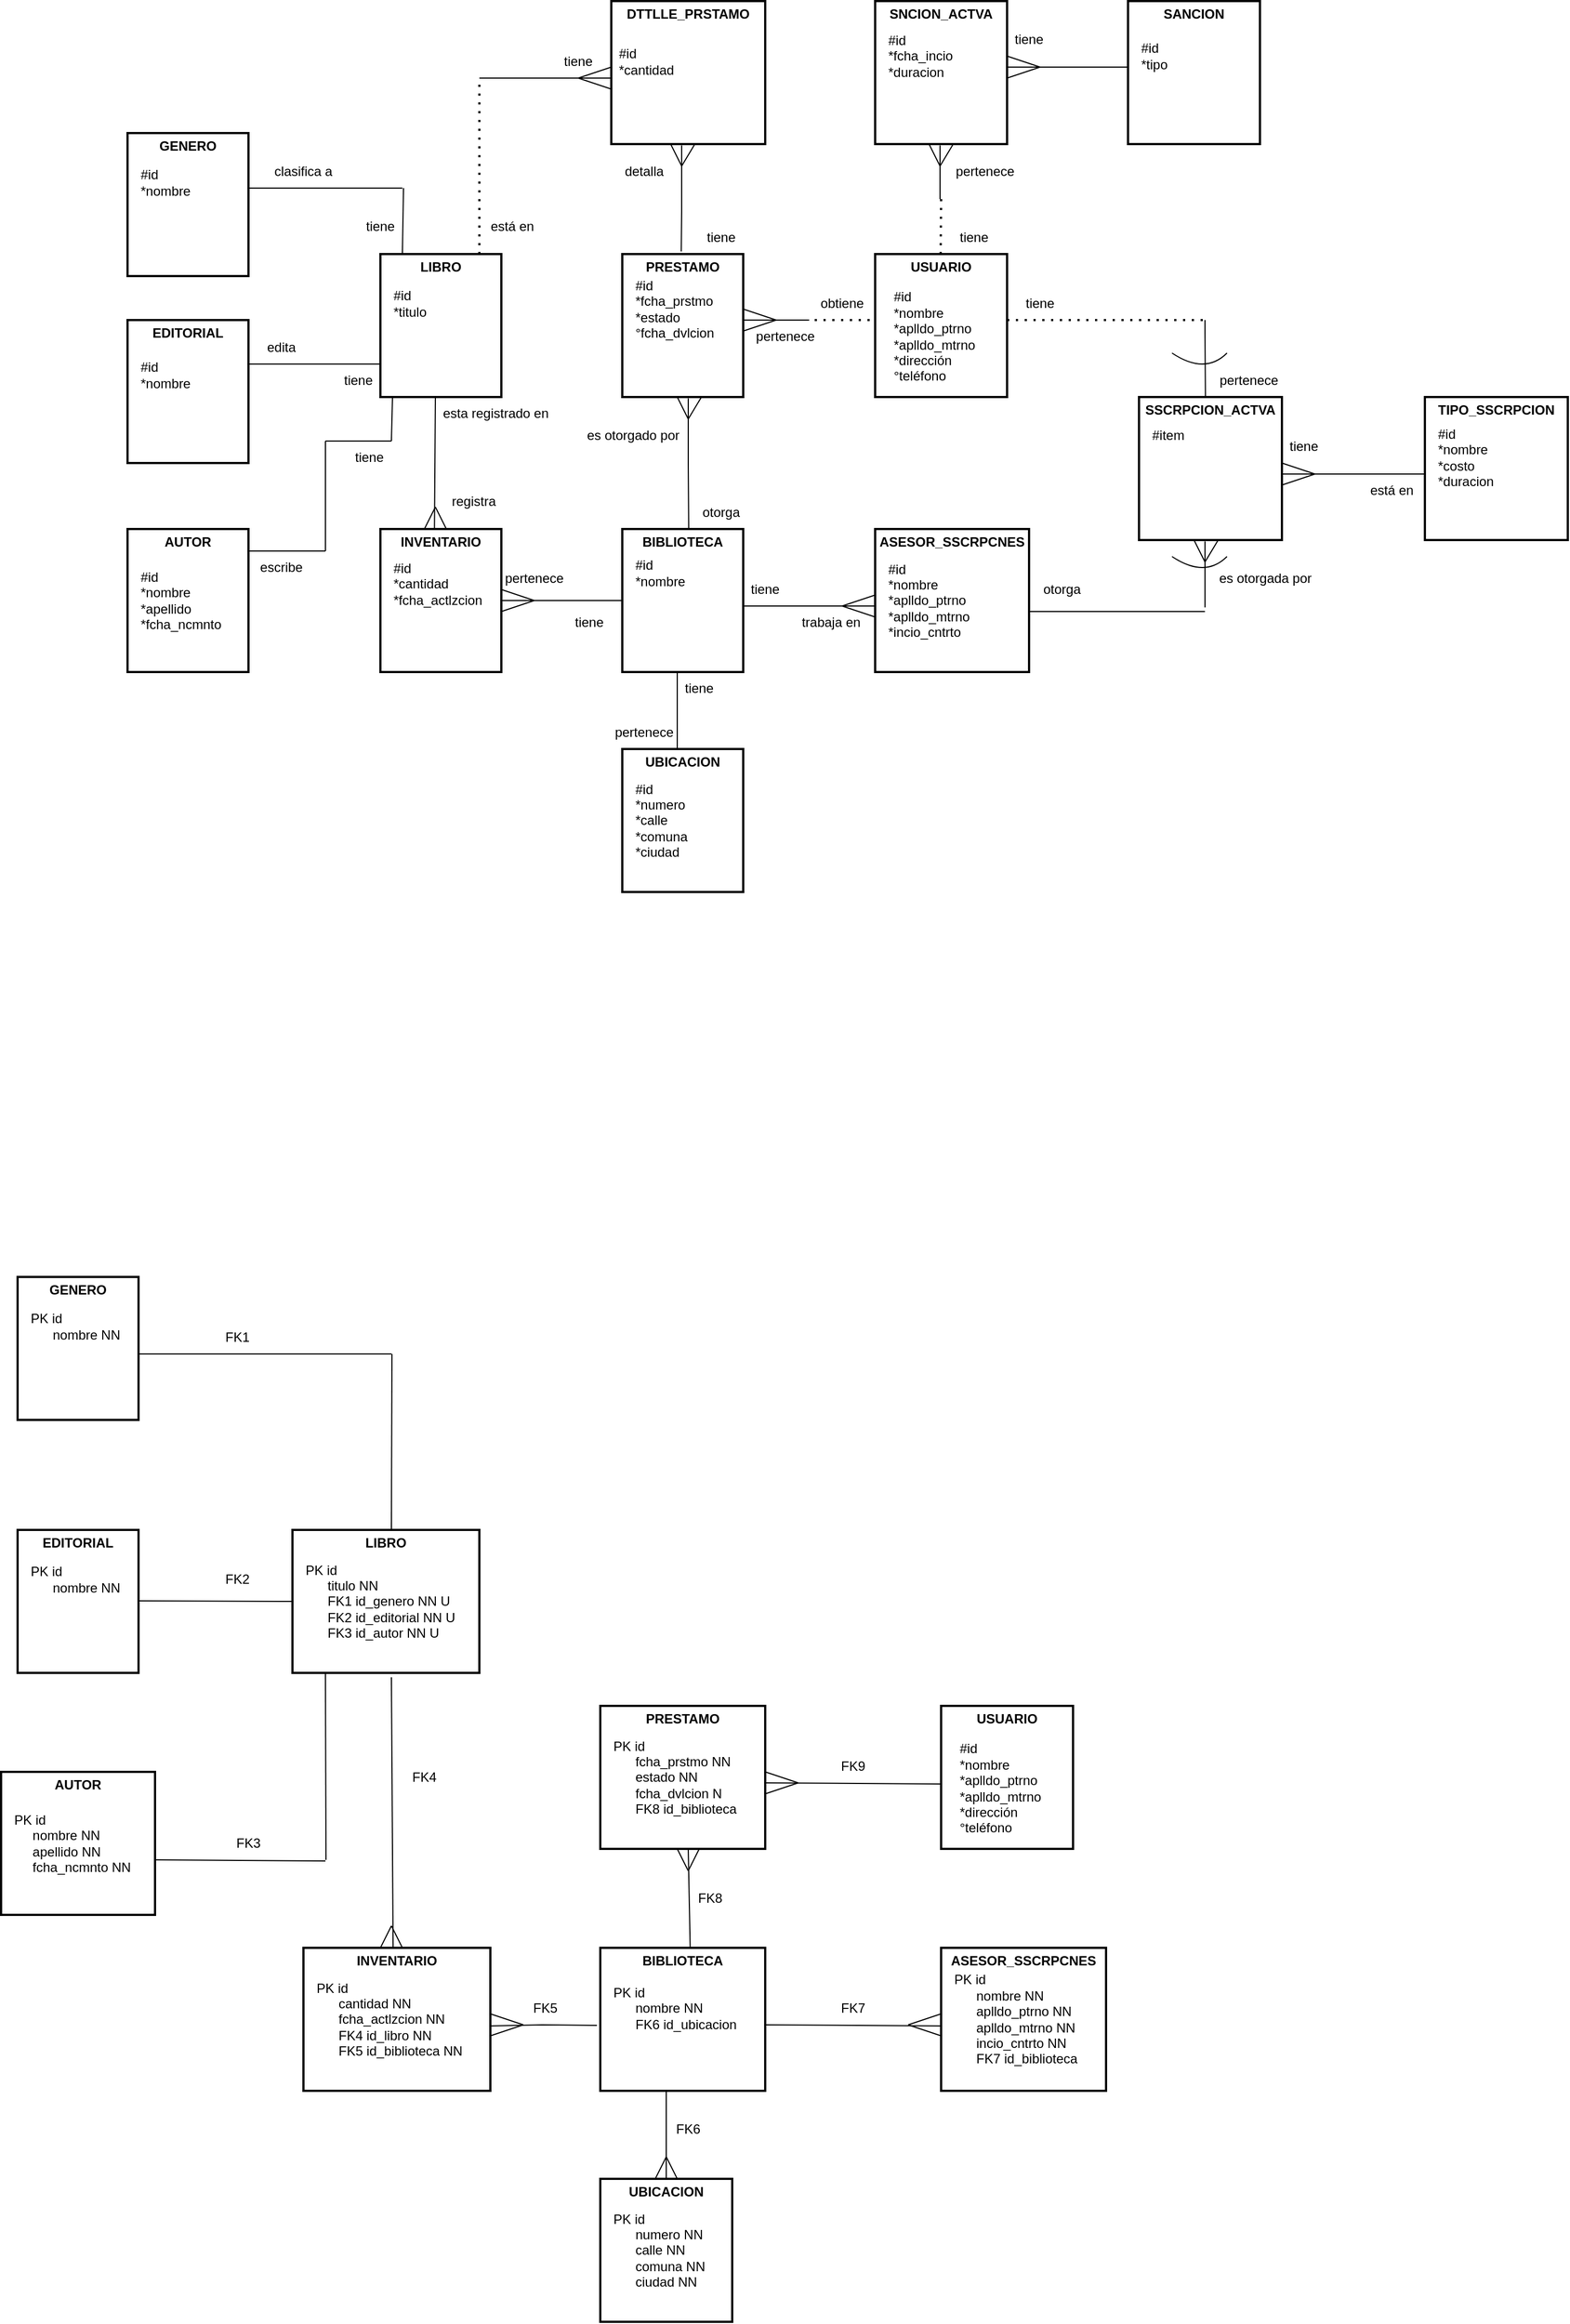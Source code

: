 <mxfile version="22.0.4" type="github" pages="4">
  <diagram id="R2lEEEUBdFMjLlhIrx00" name="Page-1">
    <mxGraphModel dx="2280" dy="1645" grid="1" gridSize="10" guides="1" tooltips="1" connect="1" arrows="1" fold="1" page="1" pageScale="1" pageWidth="850" pageHeight="1100" math="0" shadow="0" extFonts="Permanent Marker^https://fonts.googleapis.com/css?family=Permanent+Marker">
      <root>
        <mxCell id="0" />
        <mxCell id="1" parent="0" />
        <mxCell id="H4giXLRnW2gy8_b_BsiK-1" value="LIBRO" style="swimlane;whiteSpace=wrap;html=1;perimeterSpacing=7;strokeWidth=2;swimlaneLine=0;glass=0;fillColor=none;strokeColor=#000000;" parent="1" vertex="1">
          <mxGeometry x="-250" y="-260" width="110" height="130" as="geometry" />
        </mxCell>
        <mxCell id="H4giXLRnW2gy8_b_BsiK-2" value="#id&lt;br&gt;*titulo" style="text;html=1;align=left;verticalAlign=middle;resizable=0;points=[];autosize=1;strokeColor=none;fillColor=none;" parent="H4giXLRnW2gy8_b_BsiK-1" vertex="1">
          <mxGeometry x="10" y="25" width="50" height="40" as="geometry" />
        </mxCell>
        <mxCell id="H4giXLRnW2gy8_b_BsiK-4" value="AUTOR" style="swimlane;whiteSpace=wrap;html=1;perimeterSpacing=7;strokeWidth=2;swimlaneLine=0;glass=0;fillColor=none;strokeColor=#000000;" parent="1" vertex="1">
          <mxGeometry x="-480" y="-10" width="110" height="130" as="geometry" />
        </mxCell>
        <mxCell id="H4giXLRnW2gy8_b_BsiK-5" value="#id&lt;br&gt;*nombre&lt;br&gt;*apellido&lt;br&gt;*fcha_ncmnto&lt;br&gt;" style="text;html=1;align=left;verticalAlign=middle;resizable=0;points=[];autosize=1;strokeColor=none;fillColor=none;" parent="H4giXLRnW2gy8_b_BsiK-4" vertex="1">
          <mxGeometry x="10" y="30" width="100" height="70" as="geometry" />
        </mxCell>
        <mxCell id="H4giXLRnW2gy8_b_BsiK-6" value="EDITORIAL" style="swimlane;whiteSpace=wrap;html=1;perimeterSpacing=7;strokeWidth=2;swimlaneLine=0;glass=0;fillColor=none;strokeColor=#000000;" parent="1" vertex="1">
          <mxGeometry x="-480" y="-200" width="110" height="130" as="geometry" />
        </mxCell>
        <mxCell id="H4giXLRnW2gy8_b_BsiK-7" value="#id&lt;br&gt;*nombre&lt;br&gt;" style="text;html=1;align=left;verticalAlign=middle;resizable=0;points=[];autosize=1;strokeColor=none;fillColor=none;" parent="H4giXLRnW2gy8_b_BsiK-6" vertex="1">
          <mxGeometry x="10" y="30" width="70" height="40" as="geometry" />
        </mxCell>
        <mxCell id="H4giXLRnW2gy8_b_BsiK-8" value="ASESOR_SSCRPCNES" style="swimlane;whiteSpace=wrap;html=1;perimeterSpacing=7;strokeWidth=2;swimlaneLine=0;glass=0;fillColor=none;strokeColor=#000000;" parent="1" vertex="1">
          <mxGeometry x="200" y="-10" width="140" height="130" as="geometry" />
        </mxCell>
        <mxCell id="H4giXLRnW2gy8_b_BsiK-9" value="#id&lt;br&gt;*nombre&lt;br&gt;*aplldo_ptrno&lt;br style=&quot;border-color: var(--border-color);&quot;&gt;*aplldo_mtrno&lt;br&gt;*incio_cntrto" style="text;html=1;align=left;verticalAlign=middle;resizable=0;points=[];autosize=1;strokeColor=none;fillColor=none;" parent="H4giXLRnW2gy8_b_BsiK-8" vertex="1">
          <mxGeometry x="10" y="20" width="100" height="90" as="geometry" />
        </mxCell>
        <mxCell id="H4giXLRnW2gy8_b_BsiK-10" value="GENERO" style="swimlane;whiteSpace=wrap;html=1;perimeterSpacing=7;strokeWidth=2;swimlaneLine=0;glass=0;fillColor=none;strokeColor=#000000;" parent="1" vertex="1">
          <mxGeometry x="-480" y="-370" width="110" height="130" as="geometry" />
        </mxCell>
        <mxCell id="H4giXLRnW2gy8_b_BsiK-11" value="#id&lt;br&gt;*nombre" style="text;html=1;align=left;verticalAlign=middle;resizable=0;points=[];autosize=1;strokeColor=none;fillColor=none;" parent="H4giXLRnW2gy8_b_BsiK-10" vertex="1">
          <mxGeometry x="10" y="25" width="70" height="40" as="geometry" />
        </mxCell>
        <mxCell id="H4giXLRnW2gy8_b_BsiK-12" value="BIBLIOTECA" style="swimlane;whiteSpace=wrap;html=1;perimeterSpacing=7;strokeWidth=2;swimlaneLine=0;glass=0;fillColor=none;strokeColor=#000000;" parent="1" vertex="1">
          <mxGeometry x="-30" y="-10" width="110" height="130" as="geometry" />
        </mxCell>
        <mxCell id="H4giXLRnW2gy8_b_BsiK-13" value="#id&lt;br&gt;*nombre&lt;br&gt;" style="text;html=1;align=left;verticalAlign=middle;resizable=0;points=[];autosize=1;strokeColor=none;fillColor=none;" parent="H4giXLRnW2gy8_b_BsiK-12" vertex="1">
          <mxGeometry x="10" y="20" width="70" height="40" as="geometry" />
        </mxCell>
        <mxCell id="H4giXLRnW2gy8_b_BsiK-14" value="PRESTAMO" style="swimlane;whiteSpace=wrap;html=1;perimeterSpacing=7;strokeWidth=2;swimlaneLine=0;glass=0;fillColor=none;strokeColor=#000000;" parent="1" vertex="1">
          <mxGeometry x="-30" y="-260" width="110" height="130" as="geometry" />
        </mxCell>
        <mxCell id="H4giXLRnW2gy8_b_BsiK-15" value="#id&lt;br&gt;*fcha_prstmo&lt;br&gt;*estado&lt;br&gt;°fcha_dvlcion" style="text;html=1;align=left;verticalAlign=middle;resizable=0;points=[];autosize=1;strokeColor=none;fillColor=none;" parent="H4giXLRnW2gy8_b_BsiK-14" vertex="1">
          <mxGeometry x="10" y="15" width="100" height="70" as="geometry" />
        </mxCell>
        <mxCell id="H4giXLRnW2gy8_b_BsiK-18" value="INVENTARIO" style="swimlane;whiteSpace=wrap;html=1;perimeterSpacing=7;strokeWidth=2;swimlaneLine=0;glass=0;fillColor=none;strokeColor=#000000;" parent="1" vertex="1">
          <mxGeometry x="-250" y="-10" width="110" height="130" as="geometry" />
        </mxCell>
        <mxCell id="H4giXLRnW2gy8_b_BsiK-19" value="#id&lt;br&gt;*cantidad&lt;br&gt;*fcha_actlzcion" style="text;html=1;align=left;verticalAlign=middle;resizable=0;points=[];autosize=1;strokeColor=none;fillColor=none;" parent="H4giXLRnW2gy8_b_BsiK-18" vertex="1">
          <mxGeometry x="10" y="20" width="100" height="60" as="geometry" />
        </mxCell>
        <mxCell id="H4giXLRnW2gy8_b_BsiK-22" value="TIPO_SSCRPCION" style="swimlane;whiteSpace=wrap;html=1;perimeterSpacing=7;strokeWidth=2;swimlaneLine=0;glass=0;fillColor=none;strokeColor=#000000;startSize=23;" parent="1" vertex="1">
          <mxGeometry x="700" y="-130" width="130" height="130" as="geometry" />
        </mxCell>
        <mxCell id="H4giXLRnW2gy8_b_BsiK-23" value="#id&lt;br&gt;*nombre&lt;br&gt;*costo&lt;br&gt;*duracion" style="text;html=1;align=left;verticalAlign=middle;resizable=0;points=[];autosize=1;strokeColor=none;fillColor=none;" parent="H4giXLRnW2gy8_b_BsiK-22" vertex="1">
          <mxGeometry x="10" y="20" width="70" height="70" as="geometry" />
        </mxCell>
        <mxCell id="H4giXLRnW2gy8_b_BsiK-24" value="UBICACION" style="swimlane;whiteSpace=wrap;html=1;perimeterSpacing=7;strokeWidth=2;swimlaneLine=0;glass=0;fillColor=none;strokeColor=#000000;" parent="1" vertex="1">
          <mxGeometry x="-30" y="190" width="110" height="130" as="geometry" />
        </mxCell>
        <mxCell id="H4giXLRnW2gy8_b_BsiK-25" value="#id&lt;br&gt;*numero&lt;br&gt;*calle&lt;br&gt;*comuna&lt;br&gt;*ciudad" style="text;html=1;align=left;verticalAlign=middle;resizable=0;points=[];autosize=1;strokeColor=none;fillColor=none;" parent="H4giXLRnW2gy8_b_BsiK-24" vertex="1">
          <mxGeometry x="10" y="20" width="70" height="90" as="geometry" />
        </mxCell>
        <mxCell id="H4giXLRnW2gy8_b_BsiK-26" value="USUARIO" style="swimlane;whiteSpace=wrap;html=1;perimeterSpacing=7;strokeWidth=2;swimlaneLine=0;glass=0;fillColor=none;strokeColor=#000000;startSize=23;" parent="1" vertex="1">
          <mxGeometry x="200" y="-260" width="120" height="130" as="geometry" />
        </mxCell>
        <mxCell id="H4giXLRnW2gy8_b_BsiK-27" value="#id&lt;br&gt;*nombre&lt;br&gt;*aplldo_ptrno&lt;br&gt;*aplldo_mtrno&lt;br&gt;*dirección&lt;br&gt;°teléfono" style="text;html=1;align=left;verticalAlign=middle;resizable=0;points=[];autosize=1;strokeColor=none;fillColor=none;" parent="H4giXLRnW2gy8_b_BsiK-26" vertex="1">
          <mxGeometry x="15" y="25" width="100" height="100" as="geometry" />
        </mxCell>
        <mxCell id="H4giXLRnW2gy8_b_BsiK-38" value="" style="endArrow=none;html=1;rounded=0;" parent="1" edge="1">
          <mxGeometry width="50" height="50" relative="1" as="geometry">
            <mxPoint x="80" y="60" as="sourcePoint" />
            <mxPoint x="200" y="60" as="targetPoint" />
          </mxGeometry>
        </mxCell>
        <mxCell id="H4giXLRnW2gy8_b_BsiK-39" value="" style="endArrow=none;html=1;rounded=0;" parent="1" edge="1">
          <mxGeometry width="50" height="50" relative="1" as="geometry">
            <mxPoint x="170" y="60" as="sourcePoint" />
            <mxPoint x="200" y="70" as="targetPoint" />
          </mxGeometry>
        </mxCell>
        <mxCell id="H4giXLRnW2gy8_b_BsiK-40" value="" style="endArrow=none;html=1;rounded=0;" parent="1" edge="1">
          <mxGeometry width="50" height="50" relative="1" as="geometry">
            <mxPoint x="170" y="60" as="sourcePoint" />
            <mxPoint x="200" y="50" as="targetPoint" />
          </mxGeometry>
        </mxCell>
        <mxCell id="H4giXLRnW2gy8_b_BsiK-44" value="" style="endArrow=none;html=1;rounded=0;entryX=0.527;entryY=0.04;entryDx=0;entryDy=0;entryPerimeter=0;" parent="1" edge="1">
          <mxGeometry width="50" height="50" relative="1" as="geometry">
            <mxPoint x="-200" y="-30" as="sourcePoint" />
            <mxPoint x="-190" y="-10" as="targetPoint" />
          </mxGeometry>
        </mxCell>
        <mxCell id="H4giXLRnW2gy8_b_BsiK-48" value="" style="endArrow=none;html=1;rounded=0;entryX=0.463;entryY=0.04;entryDx=0;entryDy=0;entryPerimeter=0;" parent="1" edge="1">
          <mxGeometry width="50" height="50" relative="1" as="geometry">
            <mxPoint x="30" y="-128.76" as="sourcePoint" />
            <mxPoint x="30.412" y="-10.0" as="targetPoint" />
            <Array as="points">
              <mxPoint x="30" y="-68.76" />
            </Array>
          </mxGeometry>
        </mxCell>
        <mxCell id="H4giXLRnW2gy8_b_BsiK-49" value="" style="endArrow=none;html=1;rounded=0;entryX=0.527;entryY=0.04;entryDx=0;entryDy=0;entryPerimeter=0;" parent="1" edge="1">
          <mxGeometry width="50" height="50" relative="1" as="geometry">
            <mxPoint x="42" y="-130" as="sourcePoint" />
            <mxPoint x="30" y="-110" as="targetPoint" />
          </mxGeometry>
        </mxCell>
        <mxCell id="H4giXLRnW2gy8_b_BsiK-50" value="" style="endArrow=none;html=1;rounded=0;entryX=0.527;entryY=0.04;entryDx=0;entryDy=0;entryPerimeter=0;" parent="1" edge="1">
          <mxGeometry width="50" height="50" relative="1" as="geometry">
            <mxPoint x="20" y="-130" as="sourcePoint" />
            <mxPoint x="30" y="-110" as="targetPoint" />
          </mxGeometry>
        </mxCell>
        <mxCell id="H4giXLRnW2gy8_b_BsiK-51" value="" style="endArrow=none;html=1;rounded=0;" parent="1" edge="1">
          <mxGeometry width="50" height="50" relative="1" as="geometry">
            <mxPoint x="-140" y="55" as="sourcePoint" />
            <mxPoint x="-30" y="55" as="targetPoint" />
          </mxGeometry>
        </mxCell>
        <mxCell id="H4giXLRnW2gy8_b_BsiK-52" value="" style="endArrow=none;html=1;rounded=0;" parent="1" edge="1">
          <mxGeometry width="50" height="50" relative="1" as="geometry">
            <mxPoint x="-140" y="65" as="sourcePoint" />
            <mxPoint x="-110" y="55" as="targetPoint" />
          </mxGeometry>
        </mxCell>
        <mxCell id="H4giXLRnW2gy8_b_BsiK-53" value="" style="endArrow=none;html=1;rounded=0;" parent="1" edge="1">
          <mxGeometry width="50" height="50" relative="1" as="geometry">
            <mxPoint x="-140" y="45" as="sourcePoint" />
            <mxPoint x="-110" y="55" as="targetPoint" />
          </mxGeometry>
        </mxCell>
        <mxCell id="H4giXLRnW2gy8_b_BsiK-54" value="SSCRPCION_ACTVA" style="swimlane;whiteSpace=wrap;html=1;perimeterSpacing=7;strokeWidth=2;swimlaneLine=0;glass=0;fillColor=none;strokeColor=#000000;startSize=23;" parent="1" vertex="1">
          <mxGeometry x="440" y="-130" width="130" height="130" as="geometry" />
        </mxCell>
        <mxCell id="H4giXLRnW2gy8_b_BsiK-55" value="#item" style="text;html=1;align=left;verticalAlign=middle;resizable=0;points=[];autosize=1;strokeColor=none;fillColor=none;" parent="H4giXLRnW2gy8_b_BsiK-54" vertex="1">
          <mxGeometry x="10" y="20" width="50" height="30" as="geometry" />
        </mxCell>
        <mxCell id="H4giXLRnW2gy8_b_BsiK-56" value="" style="endArrow=none;html=1;rounded=0;" parent="1" edge="1">
          <mxGeometry width="50" height="50" relative="1" as="geometry">
            <mxPoint x="570" y="-60" as="sourcePoint" />
            <mxPoint x="700" y="-60" as="targetPoint" />
          </mxGeometry>
        </mxCell>
        <mxCell id="H4giXLRnW2gy8_b_BsiK-64" value="" style="endArrow=none;html=1;rounded=0;exitX=0.453;exitY=0.045;exitDx=0;exitDy=0;exitPerimeter=0;" parent="1" source="H4giXLRnW2gy8_b_BsiK-18" edge="1">
          <mxGeometry width="50" height="50" relative="1" as="geometry">
            <mxPoint x="-200" y="-65.42" as="sourcePoint" />
            <mxPoint x="-200" y="-130" as="targetPoint" />
          </mxGeometry>
        </mxCell>
        <mxCell id="H4giXLRnW2gy8_b_BsiK-70" value="" style="endArrow=none;dashed=1;html=1;dashPattern=1 3;strokeWidth=2;rounded=0;" parent="1" edge="1">
          <mxGeometry width="50" height="50" relative="1" as="geometry">
            <mxPoint x="145" y="-200" as="sourcePoint" />
            <mxPoint x="200" y="-200" as="targetPoint" />
          </mxGeometry>
        </mxCell>
        <mxCell id="H4giXLRnW2gy8_b_BsiK-72" value="" style="endArrow=none;dashed=1;html=1;dashPattern=1 3;strokeWidth=2;rounded=0;" parent="1" edge="1">
          <mxGeometry width="50" height="50" relative="1" as="geometry">
            <mxPoint x="320" y="-200" as="sourcePoint" />
            <mxPoint x="500" y="-200" as="targetPoint" />
          </mxGeometry>
        </mxCell>
        <mxCell id="H4giXLRnW2gy8_b_BsiK-73" value="" style="endArrow=none;html=1;rounded=0;" parent="1" edge="1">
          <mxGeometry width="50" height="50" relative="1" as="geometry">
            <mxPoint x="570" y="-50" as="sourcePoint" />
            <mxPoint x="600" y="-60" as="targetPoint" />
          </mxGeometry>
        </mxCell>
        <mxCell id="H4giXLRnW2gy8_b_BsiK-74" value="" style="endArrow=none;html=1;rounded=0;" parent="1" edge="1">
          <mxGeometry width="50" height="50" relative="1" as="geometry">
            <mxPoint x="570" y="-70" as="sourcePoint" />
            <mxPoint x="600" y="-60" as="targetPoint" />
          </mxGeometry>
        </mxCell>
        <mxCell id="H4giXLRnW2gy8_b_BsiK-75" value="" style="endArrow=none;html=1;rounded=0;entryX=0.527;entryY=0.04;entryDx=0;entryDy=0;entryPerimeter=0;" parent="1" edge="1">
          <mxGeometry width="50" height="50" relative="1" as="geometry">
            <mxPoint x="-200" y="-30" as="sourcePoint" />
            <mxPoint x="-210" y="-10" as="targetPoint" />
          </mxGeometry>
        </mxCell>
        <mxCell id="EypJaARRxdL0kcCX-JCz-1" value="SANCION" style="swimlane;whiteSpace=wrap;html=1;perimeterSpacing=7;strokeWidth=2;swimlaneLine=0;glass=0;fillColor=none;strokeColor=#000000;" parent="1" vertex="1">
          <mxGeometry x="430" y="-490" width="120" height="130" as="geometry" />
        </mxCell>
        <mxCell id="EypJaARRxdL0kcCX-JCz-2" value="#id&lt;br&gt;*tipo" style="text;html=1;align=left;verticalAlign=middle;resizable=0;points=[];autosize=1;strokeColor=none;fillColor=none;" parent="EypJaARRxdL0kcCX-JCz-1" vertex="1">
          <mxGeometry x="10" y="30" width="50" height="40" as="geometry" />
        </mxCell>
        <mxCell id="S-VLBww7oqnaBR2FUpV8-1" value="DTTLLE_PRSTAMO" style="swimlane;whiteSpace=wrap;html=1;perimeterSpacing=7;strokeWidth=2;swimlaneLine=0;glass=0;fillColor=none;strokeColor=#000000;" parent="1" vertex="1">
          <mxGeometry x="-40" y="-490" width="140" height="130" as="geometry" />
        </mxCell>
        <mxCell id="S-VLBww7oqnaBR2FUpV8-2" value="#id&lt;br&gt;*cantidad" style="text;html=1;align=left;verticalAlign=middle;resizable=0;points=[];autosize=1;strokeColor=none;fillColor=none;" parent="S-VLBww7oqnaBR2FUpV8-1" vertex="1">
          <mxGeometry x="5" y="35" width="70" height="40" as="geometry" />
        </mxCell>
        <mxCell id="S-VLBww7oqnaBR2FUpV8-3" value="SNCION_ACTVA" style="swimlane;whiteSpace=wrap;html=1;perimeterSpacing=7;strokeWidth=2;swimlaneLine=0;glass=0;fillColor=none;strokeColor=#000000;" parent="1" vertex="1">
          <mxGeometry x="200" y="-490" width="120" height="130" as="geometry" />
        </mxCell>
        <mxCell id="S-VLBww7oqnaBR2FUpV8-4" value="#id&lt;br&gt;*fcha_incio&lt;br&gt;*duracion" style="text;html=1;align=left;verticalAlign=middle;resizable=0;points=[];autosize=1;strokeColor=none;fillColor=none;" parent="S-VLBww7oqnaBR2FUpV8-3" vertex="1">
          <mxGeometry x="10" y="20" width="80" height="60" as="geometry" />
        </mxCell>
        <mxCell id="GH0MOSMfjArAOOD4JNbw-7" value="" style="endArrow=none;html=1;rounded=0;entryX=0.463;entryY=0.04;entryDx=0;entryDy=0;entryPerimeter=0;" parent="1" edge="1">
          <mxGeometry width="50" height="50" relative="1" as="geometry">
            <mxPoint x="500" y="-200" as="sourcePoint" />
            <mxPoint x="500.412" y="-130.0" as="targetPoint" />
            <Array as="points">
              <mxPoint x="500" y="-188.76" />
            </Array>
          </mxGeometry>
        </mxCell>
        <mxCell id="GH0MOSMfjArAOOD4JNbw-11" value="" style="endArrow=none;html=1;rounded=0;" parent="1" edge="1">
          <mxGeometry width="50" height="50" relative="1" as="geometry">
            <mxPoint x="500" y="1.24" as="sourcePoint" />
            <mxPoint x="500" y="60" as="targetPoint" />
            <Array as="points">
              <mxPoint x="500" y="61.24" />
            </Array>
          </mxGeometry>
        </mxCell>
        <mxCell id="GH0MOSMfjArAOOD4JNbw-12" value="" style="endArrow=none;html=1;rounded=0;entryX=0.527;entryY=0.04;entryDx=0;entryDy=0;entryPerimeter=0;" parent="1" edge="1">
          <mxGeometry width="50" height="50" relative="1" as="geometry">
            <mxPoint x="512" as="sourcePoint" />
            <mxPoint x="500" y="20" as="targetPoint" />
          </mxGeometry>
        </mxCell>
        <mxCell id="GH0MOSMfjArAOOD4JNbw-13" value="" style="endArrow=none;html=1;rounded=0;entryX=0.527;entryY=0.04;entryDx=0;entryDy=0;entryPerimeter=0;" parent="1" edge="1">
          <mxGeometry width="50" height="50" relative="1" as="geometry">
            <mxPoint x="490" as="sourcePoint" />
            <mxPoint x="500" y="20" as="targetPoint" />
          </mxGeometry>
        </mxCell>
        <mxCell id="DUa70TX9F5eCYLsNKyrX-1" value="" style="endArrow=none;html=1;rounded=0;" parent="1" edge="1">
          <mxGeometry width="50" height="50" relative="1" as="geometry">
            <mxPoint x="340" y="65" as="sourcePoint" />
            <mxPoint x="500" y="65" as="targetPoint" />
          </mxGeometry>
        </mxCell>
        <mxCell id="DUa70TX9F5eCYLsNKyrX-4" value="" style="endArrow=none;html=1;rounded=0;" parent="1" edge="1">
          <mxGeometry width="50" height="50" relative="1" as="geometry">
            <mxPoint x="20" y="120.0" as="sourcePoint" />
            <mxPoint x="20" y="178.76" as="targetPoint" />
            <Array as="points">
              <mxPoint x="20" y="190" />
            </Array>
          </mxGeometry>
        </mxCell>
        <mxCell id="DUa70TX9F5eCYLsNKyrX-9" value="" style="endArrow=none;html=1;rounded=0;" parent="1" edge="1">
          <mxGeometry width="50" height="50" relative="1" as="geometry">
            <mxPoint x="-370" y="10" as="sourcePoint" />
            <mxPoint x="-300" y="10" as="targetPoint" />
          </mxGeometry>
        </mxCell>
        <mxCell id="DUa70TX9F5eCYLsNKyrX-12" value="" style="endArrow=none;html=1;rounded=0;exitX=0.453;exitY=0.045;exitDx=0;exitDy=0;exitPerimeter=0;" parent="1" edge="1">
          <mxGeometry width="50" height="50" relative="1" as="geometry">
            <mxPoint x="-230" y="-260" as="sourcePoint" />
            <mxPoint x="-229" y="-320" as="targetPoint" />
          </mxGeometry>
        </mxCell>
        <mxCell id="DUa70TX9F5eCYLsNKyrX-14" value="" style="endArrow=none;html=1;rounded=0;" parent="1" edge="1">
          <mxGeometry width="50" height="50" relative="1" as="geometry">
            <mxPoint x="-370" y="-160" as="sourcePoint" />
            <mxPoint x="-250" y="-160" as="targetPoint" />
          </mxGeometry>
        </mxCell>
        <mxCell id="DUa70TX9F5eCYLsNKyrX-15" value="" style="endArrow=none;html=1;rounded=0;exitX=0.453;exitY=0.045;exitDx=0;exitDy=0;exitPerimeter=0;" parent="1" edge="1">
          <mxGeometry width="50" height="50" relative="1" as="geometry">
            <mxPoint x="-300" y="10" as="sourcePoint" />
            <mxPoint x="-300" y="-90" as="targetPoint" />
          </mxGeometry>
        </mxCell>
        <mxCell id="DUa70TX9F5eCYLsNKyrX-16" value="" style="endArrow=none;html=1;rounded=0;" parent="1" edge="1">
          <mxGeometry width="50" height="50" relative="1" as="geometry">
            <mxPoint x="-300" y="-90" as="sourcePoint" />
            <mxPoint x="-240" y="-90" as="targetPoint" />
          </mxGeometry>
        </mxCell>
        <mxCell id="DUa70TX9F5eCYLsNKyrX-17" value="" style="endArrow=none;html=1;rounded=0;exitX=0.453;exitY=0.045;exitDx=0;exitDy=0;exitPerimeter=0;" parent="1" edge="1">
          <mxGeometry width="50" height="50" relative="1" as="geometry">
            <mxPoint x="-240" y="-90" as="sourcePoint" />
            <mxPoint x="-239" y="-130" as="targetPoint" />
          </mxGeometry>
        </mxCell>
        <mxCell id="DUa70TX9F5eCYLsNKyrX-18" value="" style="endArrow=none;html=1;rounded=0;" parent="1" edge="1">
          <mxGeometry width="50" height="50" relative="1" as="geometry">
            <mxPoint x="-370" y="-320" as="sourcePoint" />
            <mxPoint x="-230" y="-320" as="targetPoint" />
          </mxGeometry>
        </mxCell>
        <mxCell id="DUa70TX9F5eCYLsNKyrX-19" value="" style="endArrow=none;html=1;rounded=0;" parent="1" edge="1">
          <mxGeometry width="50" height="50" relative="1" as="geometry">
            <mxPoint x="80" y="-200" as="sourcePoint" />
            <mxPoint x="140" y="-200" as="targetPoint" />
          </mxGeometry>
        </mxCell>
        <mxCell id="DUa70TX9F5eCYLsNKyrX-20" value="" style="endArrow=none;html=1;rounded=0;" parent="1" edge="1">
          <mxGeometry width="50" height="50" relative="1" as="geometry">
            <mxPoint x="80" y="-190" as="sourcePoint" />
            <mxPoint x="110" y="-200" as="targetPoint" />
          </mxGeometry>
        </mxCell>
        <mxCell id="DUa70TX9F5eCYLsNKyrX-21" value="" style="endArrow=none;html=1;rounded=0;" parent="1" edge="1">
          <mxGeometry width="50" height="50" relative="1" as="geometry">
            <mxPoint x="80" y="-210" as="sourcePoint" />
            <mxPoint x="110" y="-200" as="targetPoint" />
          </mxGeometry>
        </mxCell>
        <mxCell id="DUa70TX9F5eCYLsNKyrX-24" value="" style="endArrow=none;html=1;rounded=0;entryX=0.489;entryY=0.032;entryDx=0;entryDy=0;entryPerimeter=0;" parent="1" target="H4giXLRnW2gy8_b_BsiK-14" edge="1">
          <mxGeometry width="50" height="50" relative="1" as="geometry">
            <mxPoint x="24" y="-358.76" as="sourcePoint" />
            <mxPoint x="24" y="-270" as="targetPoint" />
            <Array as="points">
              <mxPoint x="24" y="-298.76" />
            </Array>
          </mxGeometry>
        </mxCell>
        <mxCell id="DUa70TX9F5eCYLsNKyrX-25" value="" style="endArrow=none;html=1;rounded=0;entryX=0.527;entryY=0.04;entryDx=0;entryDy=0;entryPerimeter=0;" parent="1" edge="1">
          <mxGeometry width="50" height="50" relative="1" as="geometry">
            <mxPoint x="36" y="-360" as="sourcePoint" />
            <mxPoint x="24" y="-340" as="targetPoint" />
          </mxGeometry>
        </mxCell>
        <mxCell id="DUa70TX9F5eCYLsNKyrX-26" value="" style="endArrow=none;html=1;rounded=0;entryX=0.527;entryY=0.04;entryDx=0;entryDy=0;entryPerimeter=0;" parent="1" edge="1">
          <mxGeometry width="50" height="50" relative="1" as="geometry">
            <mxPoint x="14" y="-360" as="sourcePoint" />
            <mxPoint x="24" y="-340" as="targetPoint" />
          </mxGeometry>
        </mxCell>
        <mxCell id="NUOY1IdHtPBoxNcX3U5L-3" value="" style="endArrow=none;dashed=1;html=1;dashPattern=1 3;strokeWidth=2;rounded=0;" parent="1" edge="1">
          <mxGeometry width="50" height="50" relative="1" as="geometry">
            <mxPoint x="-160" y="-260" as="sourcePoint" />
            <mxPoint x="-160" y="-420" as="targetPoint" />
          </mxGeometry>
        </mxCell>
        <mxCell id="NUOY1IdHtPBoxNcX3U5L-5" value="" style="endArrow=none;html=1;rounded=0;" parent="1" edge="1">
          <mxGeometry width="50" height="50" relative="1" as="geometry">
            <mxPoint x="-160" y="-420" as="sourcePoint" />
            <mxPoint x="-40" y="-420" as="targetPoint" />
          </mxGeometry>
        </mxCell>
        <mxCell id="NUOY1IdHtPBoxNcX3U5L-6" value="" style="endArrow=none;html=1;rounded=0;" parent="1" edge="1">
          <mxGeometry width="50" height="50" relative="1" as="geometry">
            <mxPoint x="-70" y="-420" as="sourcePoint" />
            <mxPoint x="-40" y="-410" as="targetPoint" />
          </mxGeometry>
        </mxCell>
        <mxCell id="NUOY1IdHtPBoxNcX3U5L-7" value="" style="endArrow=none;html=1;rounded=0;" parent="1" edge="1">
          <mxGeometry width="50" height="50" relative="1" as="geometry">
            <mxPoint x="-70" y="-420" as="sourcePoint" />
            <mxPoint x="-40" y="-430" as="targetPoint" />
          </mxGeometry>
        </mxCell>
        <mxCell id="NUOY1IdHtPBoxNcX3U5L-8" value="" style="endArrow=none;dashed=1;html=1;dashPattern=1 3;strokeWidth=2;rounded=0;" parent="1" edge="1">
          <mxGeometry width="50" height="50" relative="1" as="geometry">
            <mxPoint x="259.58" y="-260" as="sourcePoint" />
            <mxPoint x="260" y="-310" as="targetPoint" />
          </mxGeometry>
        </mxCell>
        <mxCell id="NUOY1IdHtPBoxNcX3U5L-9" value="" style="endArrow=none;html=1;rounded=0;" parent="1" edge="1">
          <mxGeometry width="50" height="50" relative="1" as="geometry">
            <mxPoint x="259" y="-358.76" as="sourcePoint" />
            <mxPoint x="259" y="-310" as="targetPoint" />
            <Array as="points" />
          </mxGeometry>
        </mxCell>
        <mxCell id="NUOY1IdHtPBoxNcX3U5L-10" value="" style="endArrow=none;html=1;rounded=0;entryX=0.527;entryY=0.04;entryDx=0;entryDy=0;entryPerimeter=0;" parent="1" edge="1">
          <mxGeometry width="50" height="50" relative="1" as="geometry">
            <mxPoint x="271" y="-360" as="sourcePoint" />
            <mxPoint x="259" y="-340" as="targetPoint" />
          </mxGeometry>
        </mxCell>
        <mxCell id="NUOY1IdHtPBoxNcX3U5L-11" value="" style="endArrow=none;html=1;rounded=0;entryX=0.527;entryY=0.04;entryDx=0;entryDy=0;entryPerimeter=0;" parent="1" edge="1">
          <mxGeometry width="50" height="50" relative="1" as="geometry">
            <mxPoint x="249" y="-360" as="sourcePoint" />
            <mxPoint x="259" y="-340" as="targetPoint" />
          </mxGeometry>
        </mxCell>
        <mxCell id="NUOY1IdHtPBoxNcX3U5L-12" value="tiene" style="text;html=1;strokeColor=none;fillColor=none;align=center;verticalAlign=middle;whiteSpace=wrap;rounded=0;" parent="1" vertex="1">
          <mxGeometry x="-280" y="-300" width="60" height="30" as="geometry" />
        </mxCell>
        <mxCell id="NUOY1IdHtPBoxNcX3U5L-13" value="clasifica a" style="text;html=1;strokeColor=none;fillColor=none;align=center;verticalAlign=middle;whiteSpace=wrap;rounded=0;" parent="1" vertex="1">
          <mxGeometry x="-350" y="-350" width="60" height="30" as="geometry" />
        </mxCell>
        <mxCell id="NUOY1IdHtPBoxNcX3U5L-14" value="" style="endArrow=none;html=1;rounded=0;" parent="1" edge="1">
          <mxGeometry width="50" height="50" relative="1" as="geometry">
            <mxPoint x="320" y="-430" as="sourcePoint" />
            <mxPoint x="430" y="-430" as="targetPoint" />
          </mxGeometry>
        </mxCell>
        <mxCell id="NUOY1IdHtPBoxNcX3U5L-15" value="" style="endArrow=none;html=1;rounded=0;" parent="1" edge="1">
          <mxGeometry width="50" height="50" relative="1" as="geometry">
            <mxPoint x="320" y="-420" as="sourcePoint" />
            <mxPoint x="350" y="-430" as="targetPoint" />
          </mxGeometry>
        </mxCell>
        <mxCell id="NUOY1IdHtPBoxNcX3U5L-16" value="" style="endArrow=none;html=1;rounded=0;" parent="1" edge="1">
          <mxGeometry width="50" height="50" relative="1" as="geometry">
            <mxPoint x="320" y="-440" as="sourcePoint" />
            <mxPoint x="350" y="-430" as="targetPoint" />
          </mxGeometry>
        </mxCell>
        <mxCell id="NUOY1IdHtPBoxNcX3U5L-17" value="edita" style="text;html=1;strokeColor=none;fillColor=none;align=center;verticalAlign=middle;whiteSpace=wrap;rounded=0;" parent="1" vertex="1">
          <mxGeometry x="-370" y="-190" width="60" height="30" as="geometry" />
        </mxCell>
        <mxCell id="NUOY1IdHtPBoxNcX3U5L-19" value="tiene" style="text;html=1;strokeColor=none;fillColor=none;align=center;verticalAlign=middle;whiteSpace=wrap;rounded=0;" parent="1" vertex="1">
          <mxGeometry x="-300" y="-160" width="60" height="30" as="geometry" />
        </mxCell>
        <mxCell id="NUOY1IdHtPBoxNcX3U5L-20" value="tiene" style="text;html=1;strokeColor=none;fillColor=none;align=center;verticalAlign=middle;whiteSpace=wrap;rounded=0;" parent="1" vertex="1">
          <mxGeometry x="-290" y="-90" width="60" height="30" as="geometry" />
        </mxCell>
        <mxCell id="NUOY1IdHtPBoxNcX3U5L-21" value="escribe" style="text;html=1;strokeColor=none;fillColor=none;align=center;verticalAlign=middle;whiteSpace=wrap;rounded=0;" parent="1" vertex="1">
          <mxGeometry x="-370" y="10" width="60" height="30" as="geometry" />
        </mxCell>
        <mxCell id="NUOY1IdHtPBoxNcX3U5L-22" value="pertenece" style="text;html=1;strokeColor=none;fillColor=none;align=center;verticalAlign=middle;whiteSpace=wrap;rounded=0;" parent="1" vertex="1">
          <mxGeometry x="-140" y="20" width="60" height="30" as="geometry" />
        </mxCell>
        <mxCell id="NUOY1IdHtPBoxNcX3U5L-23" value="tiene" style="text;html=1;strokeColor=none;fillColor=none;align=center;verticalAlign=middle;whiteSpace=wrap;rounded=0;" parent="1" vertex="1">
          <mxGeometry x="-90" y="60" width="60" height="30" as="geometry" />
        </mxCell>
        <mxCell id="NUOY1IdHtPBoxNcX3U5L-24" value="esta registrado en" style="text;html=1;strokeColor=none;fillColor=none;align=center;verticalAlign=middle;whiteSpace=wrap;rounded=0;" parent="1" vertex="1">
          <mxGeometry x="-200" y="-130" width="110" height="30" as="geometry" />
        </mxCell>
        <mxCell id="NUOY1IdHtPBoxNcX3U5L-25" value="registra" style="text;html=1;strokeColor=none;fillColor=none;align=center;verticalAlign=middle;whiteSpace=wrap;rounded=0;" parent="1" vertex="1">
          <mxGeometry x="-220" y="-50" width="110" height="30" as="geometry" />
        </mxCell>
        <mxCell id="NUOY1IdHtPBoxNcX3U5L-26" value="tiene" style="text;html=1;strokeColor=none;fillColor=none;align=center;verticalAlign=middle;whiteSpace=wrap;rounded=0;" parent="1" vertex="1">
          <mxGeometry x="70" y="30" width="60" height="30" as="geometry" />
        </mxCell>
        <mxCell id="NUOY1IdHtPBoxNcX3U5L-27" value="trabaja en" style="text;html=1;strokeColor=none;fillColor=none;align=center;verticalAlign=middle;whiteSpace=wrap;rounded=0;" parent="1" vertex="1">
          <mxGeometry x="130" y="60" width="60" height="30" as="geometry" />
        </mxCell>
        <mxCell id="NUOY1IdHtPBoxNcX3U5L-28" value="tiene" style="text;html=1;strokeColor=none;fillColor=none;align=center;verticalAlign=middle;whiteSpace=wrap;rounded=0;" parent="1" vertex="1">
          <mxGeometry x="10" y="120" width="60" height="30" as="geometry" />
        </mxCell>
        <mxCell id="NUOY1IdHtPBoxNcX3U5L-29" value="pertenece" style="text;html=1;strokeColor=none;fillColor=none;align=center;verticalAlign=middle;whiteSpace=wrap;rounded=0;" parent="1" vertex="1">
          <mxGeometry x="-40" y="160" width="60" height="30" as="geometry" />
        </mxCell>
        <mxCell id="NUOY1IdHtPBoxNcX3U5L-30" value="está en" style="text;html=1;strokeColor=none;fillColor=none;align=center;verticalAlign=middle;whiteSpace=wrap;rounded=0;" parent="1" vertex="1">
          <mxGeometry x="-160" y="-300" width="60" height="30" as="geometry" />
        </mxCell>
        <mxCell id="NUOY1IdHtPBoxNcX3U5L-31" value="detalla" style="text;html=1;strokeColor=none;fillColor=none;align=center;verticalAlign=middle;whiteSpace=wrap;rounded=0;" parent="1" vertex="1">
          <mxGeometry x="-40" y="-350" width="60" height="30" as="geometry" />
        </mxCell>
        <mxCell id="NUOY1IdHtPBoxNcX3U5L-32" value="tiene" style="text;html=1;strokeColor=none;fillColor=none;align=center;verticalAlign=middle;whiteSpace=wrap;rounded=0;" parent="1" vertex="1">
          <mxGeometry x="30" y="-290" width="60" height="30" as="geometry" />
        </mxCell>
        <mxCell id="NUOY1IdHtPBoxNcX3U5L-33" value="tiene" style="text;html=1;strokeColor=none;fillColor=none;align=center;verticalAlign=middle;whiteSpace=wrap;rounded=0;" parent="1" vertex="1">
          <mxGeometry x="-100" y="-450" width="60" height="30" as="geometry" />
        </mxCell>
        <mxCell id="NUOY1IdHtPBoxNcX3U5L-34" value="obtiene" style="text;html=1;strokeColor=none;fillColor=none;align=center;verticalAlign=middle;whiteSpace=wrap;rounded=0;" parent="1" vertex="1">
          <mxGeometry x="140" y="-230" width="60" height="30" as="geometry" />
        </mxCell>
        <mxCell id="NUOY1IdHtPBoxNcX3U5L-35" value="pertenece&amp;nbsp;" style="text;html=1;strokeColor=none;fillColor=none;align=center;verticalAlign=middle;whiteSpace=wrap;rounded=0;" parent="1" vertex="1">
          <mxGeometry x="90" y="-200" width="60" height="30" as="geometry" />
        </mxCell>
        <mxCell id="NUOY1IdHtPBoxNcX3U5L-37" value="otorga" style="text;html=1;strokeColor=none;fillColor=none;align=center;verticalAlign=middle;whiteSpace=wrap;rounded=0;" parent="1" vertex="1">
          <mxGeometry x="30" y="-40" width="60" height="30" as="geometry" />
        </mxCell>
        <mxCell id="NUOY1IdHtPBoxNcX3U5L-38" value="es otorgado por" style="text;html=1;strokeColor=none;fillColor=none;align=center;verticalAlign=middle;whiteSpace=wrap;rounded=0;" parent="1" vertex="1">
          <mxGeometry x="-70" y="-110" width="100" height="30" as="geometry" />
        </mxCell>
        <mxCell id="NUOY1IdHtPBoxNcX3U5L-39" value="tiene" style="text;html=1;strokeColor=none;fillColor=none;align=center;verticalAlign=middle;whiteSpace=wrap;rounded=0;" parent="1" vertex="1">
          <mxGeometry x="260" y="-290" width="60" height="30" as="geometry" />
        </mxCell>
        <mxCell id="NUOY1IdHtPBoxNcX3U5L-41" value="pertenece" style="text;html=1;strokeColor=none;fillColor=none;align=center;verticalAlign=middle;whiteSpace=wrap;rounded=0;" parent="1" vertex="1">
          <mxGeometry x="510" y="-160" width="60" height="30" as="geometry" />
        </mxCell>
        <mxCell id="NUOY1IdHtPBoxNcX3U5L-42" value="pertenece" style="text;html=1;strokeColor=none;fillColor=none;align=center;verticalAlign=middle;whiteSpace=wrap;rounded=0;" parent="1" vertex="1">
          <mxGeometry x="270" y="-350" width="60" height="30" as="geometry" />
        </mxCell>
        <mxCell id="NUOY1IdHtPBoxNcX3U5L-43" value="tiene" style="text;html=1;strokeColor=none;fillColor=none;align=center;verticalAlign=middle;whiteSpace=wrap;rounded=0;" parent="1" vertex="1">
          <mxGeometry x="310" y="-470" width="60" height="30" as="geometry" />
        </mxCell>
        <mxCell id="NUOY1IdHtPBoxNcX3U5L-44" value="tiene" style="text;html=1;strokeColor=none;fillColor=none;align=center;verticalAlign=middle;whiteSpace=wrap;rounded=0;" parent="1" vertex="1">
          <mxGeometry x="320" y="-230" width="60" height="30" as="geometry" />
        </mxCell>
        <mxCell id="NUOY1IdHtPBoxNcX3U5L-45" value="otorga" style="text;html=1;strokeColor=none;fillColor=none;align=center;verticalAlign=middle;whiteSpace=wrap;rounded=0;" parent="1" vertex="1">
          <mxGeometry x="340" y="30" width="60" height="30" as="geometry" />
        </mxCell>
        <mxCell id="NUOY1IdHtPBoxNcX3U5L-46" value="es otorgada por" style="text;html=1;strokeColor=none;fillColor=none;align=center;verticalAlign=middle;whiteSpace=wrap;rounded=0;" parent="1" vertex="1">
          <mxGeometry x="500" y="20" width="110" height="30" as="geometry" />
        </mxCell>
        <mxCell id="NUOY1IdHtPBoxNcX3U5L-49" value="tiene" style="text;html=1;strokeColor=none;fillColor=none;align=center;verticalAlign=middle;whiteSpace=wrap;rounded=0;" parent="1" vertex="1">
          <mxGeometry x="560" y="-100" width="60" height="30" as="geometry" />
        </mxCell>
        <mxCell id="a3tHTCYyTMR2YU16uLMb-4" value="" style="curved=1;endArrow=none;html=1;rounded=0;endFill=0;" parent="1" edge="1">
          <mxGeometry width="50" height="50" relative="1" as="geometry">
            <mxPoint x="470" y="-170" as="sourcePoint" />
            <mxPoint x="520" y="-170" as="targetPoint" />
            <Array as="points">
              <mxPoint x="500" y="-150" />
            </Array>
          </mxGeometry>
        </mxCell>
        <mxCell id="a3tHTCYyTMR2YU16uLMb-6" value="" style="curved=1;endArrow=none;html=1;rounded=0;endFill=0;" parent="1" edge="1">
          <mxGeometry width="50" height="50" relative="1" as="geometry">
            <mxPoint x="470" y="15" as="sourcePoint" />
            <mxPoint x="520" y="15" as="targetPoint" />
            <Array as="points">
              <mxPoint x="500" y="35" />
            </Array>
          </mxGeometry>
        </mxCell>
        <mxCell id="a3tHTCYyTMR2YU16uLMb-9" value="está en" style="text;html=1;strokeColor=none;fillColor=none;align=center;verticalAlign=middle;whiteSpace=wrap;rounded=0;" parent="1" vertex="1">
          <mxGeometry x="640" y="-60" width="60" height="30" as="geometry" />
        </mxCell>
        <mxCell id="MpfSzEpZkMOMQfDYO2Ls-223" value="LIBRO" style="swimlane;whiteSpace=wrap;html=1;perimeterSpacing=7;strokeWidth=2;swimlaneLine=0;glass=0;fillColor=none;strokeColor=#000000;" vertex="1" parent="1">
          <mxGeometry x="-330" y="900" width="170" height="130" as="geometry" />
        </mxCell>
        <mxCell id="MpfSzEpZkMOMQfDYO2Ls-224" value="PK id&lt;br&gt;&amp;nbsp; &amp;nbsp; &amp;nbsp; titulo NN&lt;br&gt;&amp;nbsp; &amp;nbsp; &amp;nbsp; FK1 id_genero NN U&lt;br&gt;&amp;nbsp; &amp;nbsp; &amp;nbsp; FK2 id_editorial NN U&lt;br&gt;&amp;nbsp; &amp;nbsp; &amp;nbsp; FK3 id_autor NN U" style="text;html=1;align=left;verticalAlign=middle;resizable=0;points=[];autosize=1;strokeColor=none;fillColor=none;" vertex="1" parent="MpfSzEpZkMOMQfDYO2Ls-223">
          <mxGeometry x="10" y="20" width="160" height="90" as="geometry" />
        </mxCell>
        <mxCell id="MpfSzEpZkMOMQfDYO2Ls-225" value="GENERO" style="swimlane;whiteSpace=wrap;html=1;perimeterSpacing=7;strokeWidth=2;swimlaneLine=0;glass=0;fillColor=none;strokeColor=#000000;" vertex="1" parent="1">
          <mxGeometry x="-580" y="670" width="110" height="130" as="geometry" />
        </mxCell>
        <mxCell id="MpfSzEpZkMOMQfDYO2Ls-226" value="PK id&lt;br&gt;&amp;nbsp; &amp;nbsp; &amp;nbsp; nombre NN" style="text;html=1;align=left;verticalAlign=middle;resizable=0;points=[];autosize=1;strokeColor=none;fillColor=none;" vertex="1" parent="MpfSzEpZkMOMQfDYO2Ls-225">
          <mxGeometry x="10" y="25" width="100" height="40" as="geometry" />
        </mxCell>
        <mxCell id="MpfSzEpZkMOMQfDYO2Ls-227" value="EDITORIAL" style="swimlane;whiteSpace=wrap;html=1;perimeterSpacing=7;strokeWidth=2;swimlaneLine=0;glass=0;fillColor=none;strokeColor=#000000;" vertex="1" parent="1">
          <mxGeometry x="-580" y="900" width="110" height="130" as="geometry" />
        </mxCell>
        <mxCell id="MpfSzEpZkMOMQfDYO2Ls-232" value="PK id&lt;br&gt;&amp;nbsp; &amp;nbsp; &amp;nbsp; nombre NN" style="text;html=1;align=left;verticalAlign=middle;resizable=0;points=[];autosize=1;strokeColor=none;fillColor=none;" vertex="1" parent="MpfSzEpZkMOMQfDYO2Ls-227">
          <mxGeometry x="10" y="25" width="100" height="40" as="geometry" />
        </mxCell>
        <mxCell id="MpfSzEpZkMOMQfDYO2Ls-229" value="AUTOR" style="swimlane;whiteSpace=wrap;html=1;perimeterSpacing=7;strokeWidth=2;swimlaneLine=0;glass=0;fillColor=none;strokeColor=#000000;" vertex="1" parent="1">
          <mxGeometry x="-595" y="1120" width="140" height="130" as="geometry" />
        </mxCell>
        <mxCell id="MpfSzEpZkMOMQfDYO2Ls-230" value="PK id&lt;br&gt;&amp;nbsp; &amp;nbsp; &amp;nbsp;nombre NN&lt;br&gt;&amp;nbsp; &amp;nbsp; &amp;nbsp;apellido NN&lt;br&gt;&amp;nbsp; &amp;nbsp; &amp;nbsp;fcha_ncmnto NN" style="text;html=1;align=left;verticalAlign=middle;resizable=0;points=[];autosize=1;strokeColor=none;fillColor=none;" vertex="1" parent="MpfSzEpZkMOMQfDYO2Ls-229">
          <mxGeometry x="10" y="30" width="130" height="70" as="geometry" />
        </mxCell>
        <mxCell id="MpfSzEpZkMOMQfDYO2Ls-234" value="" style="endArrow=none;html=1;rounded=0;" edge="1" parent="1">
          <mxGeometry width="50" height="50" relative="1" as="geometry">
            <mxPoint x="-470" y="740" as="sourcePoint" />
            <mxPoint x="-240" y="740" as="targetPoint" />
          </mxGeometry>
        </mxCell>
        <mxCell id="MpfSzEpZkMOMQfDYO2Ls-236" value="" style="endArrow=none;html=1;rounded=0;" edge="1" parent="1">
          <mxGeometry width="50" height="50" relative="1" as="geometry">
            <mxPoint x="-455" y="1200" as="sourcePoint" />
            <mxPoint x="-300" y="1201" as="targetPoint" />
          </mxGeometry>
        </mxCell>
        <mxCell id="MpfSzEpZkMOMQfDYO2Ls-238" value="" style="endArrow=none;html=1;rounded=0;" edge="1" parent="1">
          <mxGeometry width="50" height="50" relative="1" as="geometry">
            <mxPoint x="-470" y="964.5" as="sourcePoint" />
            <mxPoint x="-330" y="965" as="targetPoint" />
          </mxGeometry>
        </mxCell>
        <mxCell id="MpfSzEpZkMOMQfDYO2Ls-239" value="FK1" style="text;html=1;strokeColor=none;fillColor=none;align=center;verticalAlign=middle;whiteSpace=wrap;rounded=0;" vertex="1" parent="1">
          <mxGeometry x="-410" y="710" width="60" height="30" as="geometry" />
        </mxCell>
        <mxCell id="MpfSzEpZkMOMQfDYO2Ls-241" value="FK2" style="text;html=1;strokeColor=none;fillColor=none;align=center;verticalAlign=middle;whiteSpace=wrap;rounded=0;" vertex="1" parent="1">
          <mxGeometry x="-410" y="930" width="60" height="30" as="geometry" />
        </mxCell>
        <mxCell id="MpfSzEpZkMOMQfDYO2Ls-242" value="FK3" style="text;html=1;strokeColor=none;fillColor=none;align=center;verticalAlign=middle;whiteSpace=wrap;rounded=0;" vertex="1" parent="1">
          <mxGeometry x="-400" y="1170" width="60" height="30" as="geometry" />
        </mxCell>
        <mxCell id="MpfSzEpZkMOMQfDYO2Ls-243" value="" style="endArrow=none;html=1;rounded=0;exitX=0.453;exitY=0.045;exitDx=0;exitDy=0;exitPerimeter=0;" edge="1" parent="1">
          <mxGeometry width="50" height="50" relative="1" as="geometry">
            <mxPoint x="-240" y="900" as="sourcePoint" />
            <mxPoint x="-239.5" y="740" as="targetPoint" />
          </mxGeometry>
        </mxCell>
        <mxCell id="MpfSzEpZkMOMQfDYO2Ls-244" value="" style="endArrow=none;html=1;rounded=0;" edge="1" parent="1">
          <mxGeometry width="50" height="50" relative="1" as="geometry">
            <mxPoint x="-299.5" y="1200" as="sourcePoint" />
            <mxPoint x="-300" y="1030" as="targetPoint" />
          </mxGeometry>
        </mxCell>
        <mxCell id="MpfSzEpZkMOMQfDYO2Ls-245" value="INVENTARIO" style="swimlane;whiteSpace=wrap;html=1;perimeterSpacing=7;strokeWidth=2;swimlaneLine=0;glass=0;fillColor=none;strokeColor=#000000;" vertex="1" parent="1">
          <mxGeometry x="-320" y="1280" width="170" height="130" as="geometry" />
        </mxCell>
        <mxCell id="MpfSzEpZkMOMQfDYO2Ls-246" value="PK id&lt;br&gt;&amp;nbsp; &amp;nbsp; &amp;nbsp; cantidad NN&lt;br&gt;&amp;nbsp; &amp;nbsp; &amp;nbsp; fcha_actlzcion NN&lt;br&gt;&amp;nbsp; &amp;nbsp; &amp;nbsp; FK4 id_libro NN&lt;br&gt;&amp;nbsp; &amp;nbsp; &amp;nbsp; FK5 id_biblioteca NN" style="text;html=1;align=left;verticalAlign=middle;resizable=0;points=[];autosize=1;strokeColor=none;fillColor=none;" vertex="1" parent="MpfSzEpZkMOMQfDYO2Ls-245">
          <mxGeometry x="10" y="20" width="160" height="90" as="geometry" />
        </mxCell>
        <mxCell id="MpfSzEpZkMOMQfDYO2Ls-247" value="" style="endArrow=none;html=1;rounded=0;exitX=0.543;exitY=0.021;exitDx=0;exitDy=0;exitPerimeter=0;" edge="1" parent="1">
          <mxGeometry width="50" height="50" relative="1" as="geometry">
            <mxPoint x="-238.448" y="1280.004" as="sourcePoint" />
            <mxPoint x="-240" y="1033.98" as="targetPoint" />
          </mxGeometry>
        </mxCell>
        <mxCell id="MpfSzEpZkMOMQfDYO2Ls-248" value="" style="endArrow=none;html=1;rounded=0;entryX=0.527;entryY=0.04;entryDx=0;entryDy=0;entryPerimeter=0;" edge="1" parent="1">
          <mxGeometry width="50" height="50" relative="1" as="geometry">
            <mxPoint x="-240" y="1260" as="sourcePoint" />
            <mxPoint x="-230" y="1280" as="targetPoint" />
          </mxGeometry>
        </mxCell>
        <mxCell id="MpfSzEpZkMOMQfDYO2Ls-249" value="" style="endArrow=none;html=1;rounded=0;entryX=0.527;entryY=0.04;entryDx=0;entryDy=0;entryPerimeter=0;" edge="1" parent="1">
          <mxGeometry width="50" height="50" relative="1" as="geometry">
            <mxPoint x="-240" y="1260" as="sourcePoint" />
            <mxPoint x="-250" y="1280" as="targetPoint" />
          </mxGeometry>
        </mxCell>
        <mxCell id="MpfSzEpZkMOMQfDYO2Ls-250" value="FK4" style="text;html=1;strokeColor=none;fillColor=none;align=center;verticalAlign=middle;whiteSpace=wrap;rounded=0;" vertex="1" parent="1">
          <mxGeometry x="-240" y="1110" width="60" height="30" as="geometry" />
        </mxCell>
        <mxCell id="MpfSzEpZkMOMQfDYO2Ls-251" value="BIBLIOTECA" style="swimlane;whiteSpace=wrap;html=1;perimeterSpacing=7;strokeWidth=2;swimlaneLine=0;glass=0;fillColor=none;strokeColor=#000000;" vertex="1" parent="1">
          <mxGeometry x="-50" y="1280" width="150" height="130" as="geometry" />
        </mxCell>
        <mxCell id="MpfSzEpZkMOMQfDYO2Ls-252" value="PK id&lt;br&gt;&amp;nbsp; &amp;nbsp; &amp;nbsp; nombre NN&lt;br&gt;&amp;nbsp; &amp;nbsp; &amp;nbsp; FK6 id_ubicacion" style="text;html=1;align=left;verticalAlign=middle;resizable=0;points=[];autosize=1;strokeColor=none;fillColor=none;" vertex="1" parent="MpfSzEpZkMOMQfDYO2Ls-251">
          <mxGeometry x="10" y="25" width="140" height="60" as="geometry" />
        </mxCell>
        <mxCell id="MpfSzEpZkMOMQfDYO2Ls-253" value="" style="endArrow=none;html=1;rounded=0;" edge="1" parent="1">
          <mxGeometry width="50" height="50" relative="1" as="geometry">
            <mxPoint x="-150" y="1351" as="sourcePoint" />
            <mxPoint x="-53.08" y="1350.5" as="targetPoint" />
            <Array as="points">
              <mxPoint x="-103.08" y="1350" />
            </Array>
          </mxGeometry>
        </mxCell>
        <mxCell id="MpfSzEpZkMOMQfDYO2Ls-254" value="" style="endArrow=none;html=1;rounded=0;" edge="1" parent="1">
          <mxGeometry width="50" height="50" relative="1" as="geometry">
            <mxPoint x="-150" y="1360" as="sourcePoint" />
            <mxPoint x="-120" y="1350" as="targetPoint" />
          </mxGeometry>
        </mxCell>
        <mxCell id="MpfSzEpZkMOMQfDYO2Ls-255" value="" style="endArrow=none;html=1;rounded=0;" edge="1" parent="1">
          <mxGeometry width="50" height="50" relative="1" as="geometry">
            <mxPoint x="-150" y="1340" as="sourcePoint" />
            <mxPoint x="-120" y="1350" as="targetPoint" />
          </mxGeometry>
        </mxCell>
        <mxCell id="MpfSzEpZkMOMQfDYO2Ls-256" value="FK5" style="text;html=1;strokeColor=none;fillColor=none;align=center;verticalAlign=middle;whiteSpace=wrap;rounded=0;" vertex="1" parent="1">
          <mxGeometry x="-130" y="1320" width="60" height="30" as="geometry" />
        </mxCell>
        <mxCell id="MpfSzEpZkMOMQfDYO2Ls-257" value="UBICACION" style="swimlane;whiteSpace=wrap;html=1;perimeterSpacing=7;strokeWidth=2;swimlaneLine=0;glass=0;fillColor=none;strokeColor=#000000;" vertex="1" parent="1">
          <mxGeometry x="-50" y="1490" width="120" height="130" as="geometry" />
        </mxCell>
        <mxCell id="MpfSzEpZkMOMQfDYO2Ls-258" value="PK id&lt;br&gt;&amp;nbsp; &amp;nbsp; &amp;nbsp; numero NN&lt;br&gt;&amp;nbsp; &amp;nbsp; &amp;nbsp; calle NN&lt;br&gt;&amp;nbsp; &amp;nbsp; &amp;nbsp; comuna NN&lt;br&gt;&amp;nbsp; &amp;nbsp; &amp;nbsp; ciudad NN" style="text;html=1;align=left;verticalAlign=middle;resizable=0;points=[];autosize=1;strokeColor=none;fillColor=none;" vertex="1" parent="MpfSzEpZkMOMQfDYO2Ls-257">
          <mxGeometry x="10" y="20" width="110" height="90" as="geometry" />
        </mxCell>
        <mxCell id="MpfSzEpZkMOMQfDYO2Ls-259" value="" style="endArrow=none;html=1;rounded=0;exitX=0.5;exitY=0.049;exitDx=0;exitDy=0;exitPerimeter=0;" edge="1" parent="1" source="MpfSzEpZkMOMQfDYO2Ls-257">
          <mxGeometry width="50" height="50" relative="1" as="geometry">
            <mxPoint x="11" y="1480" as="sourcePoint" />
            <mxPoint x="10" y="1410" as="targetPoint" />
          </mxGeometry>
        </mxCell>
        <mxCell id="MpfSzEpZkMOMQfDYO2Ls-260" value="" style="endArrow=none;html=1;rounded=0;entryX=0.527;entryY=0.04;entryDx=0;entryDy=0;entryPerimeter=0;" edge="1" parent="1">
          <mxGeometry width="50" height="50" relative="1" as="geometry">
            <mxPoint x="10" y="1470" as="sourcePoint" />
            <mxPoint x="20" y="1490" as="targetPoint" />
          </mxGeometry>
        </mxCell>
        <mxCell id="MpfSzEpZkMOMQfDYO2Ls-261" value="" style="endArrow=none;html=1;rounded=0;entryX=0.527;entryY=0.04;entryDx=0;entryDy=0;entryPerimeter=0;" edge="1" parent="1">
          <mxGeometry width="50" height="50" relative="1" as="geometry">
            <mxPoint x="10" y="1470" as="sourcePoint" />
            <mxPoint y="1490" as="targetPoint" />
          </mxGeometry>
        </mxCell>
        <mxCell id="MpfSzEpZkMOMQfDYO2Ls-262" value="FK6" style="text;html=1;strokeColor=none;fillColor=none;align=center;verticalAlign=middle;whiteSpace=wrap;rounded=0;" vertex="1" parent="1">
          <mxGeometry y="1430" width="60" height="30" as="geometry" />
        </mxCell>
        <mxCell id="MpfSzEpZkMOMQfDYO2Ls-263" value="ASESOR_SSCRPCNES" style="swimlane;whiteSpace=wrap;html=1;perimeterSpacing=7;strokeWidth=2;swimlaneLine=0;glass=0;fillColor=none;strokeColor=#000000;" vertex="1" parent="1">
          <mxGeometry x="260" y="1280" width="150" height="130" as="geometry" />
        </mxCell>
        <mxCell id="MpfSzEpZkMOMQfDYO2Ls-264" value="PK id&lt;br&gt;&amp;nbsp; &amp;nbsp; &amp;nbsp; nombre NN&lt;br&gt;&amp;nbsp; &amp;nbsp; &amp;nbsp; aplldo_ptrno NN&lt;br style=&quot;border-color: var(--border-color);&quot;&gt;&amp;nbsp; &amp;nbsp; &amp;nbsp; aplldo_mtrno NN&lt;br&gt;&amp;nbsp; &amp;nbsp; &amp;nbsp; incio_cntrto NN&lt;br&gt;&amp;nbsp; &amp;nbsp; &amp;nbsp; FK7 id_biblioteca" style="text;html=1;align=left;verticalAlign=middle;resizable=0;points=[];autosize=1;strokeColor=none;fillColor=none;" vertex="1" parent="MpfSzEpZkMOMQfDYO2Ls-263">
          <mxGeometry x="10" y="15" width="140" height="100" as="geometry" />
        </mxCell>
        <mxCell id="MpfSzEpZkMOMQfDYO2Ls-265" value="" style="endArrow=none;html=1;rounded=0;" edge="1" parent="1">
          <mxGeometry width="50" height="50" relative="1" as="geometry">
            <mxPoint x="100" y="1350" as="sourcePoint" />
            <mxPoint x="260" y="1351" as="targetPoint" />
          </mxGeometry>
        </mxCell>
        <mxCell id="MpfSzEpZkMOMQfDYO2Ls-267" value="" style="endArrow=none;html=1;rounded=0;" edge="1" parent="1">
          <mxGeometry width="50" height="50" relative="1" as="geometry">
            <mxPoint x="230" y="1350" as="sourcePoint" />
            <mxPoint x="260" y="1340" as="targetPoint" />
          </mxGeometry>
        </mxCell>
        <mxCell id="MpfSzEpZkMOMQfDYO2Ls-269" value="" style="endArrow=none;html=1;rounded=0;" edge="1" parent="1">
          <mxGeometry width="50" height="50" relative="1" as="geometry">
            <mxPoint x="230" y="1350" as="sourcePoint" />
            <mxPoint x="260" y="1360" as="targetPoint" />
          </mxGeometry>
        </mxCell>
        <mxCell id="MpfSzEpZkMOMQfDYO2Ls-270" value="FK7" style="text;html=1;strokeColor=none;fillColor=none;align=center;verticalAlign=middle;whiteSpace=wrap;rounded=0;" vertex="1" parent="1">
          <mxGeometry x="150" y="1320" width="60" height="30" as="geometry" />
        </mxCell>
        <mxCell id="MpfSzEpZkMOMQfDYO2Ls-271" value="PRESTAMO" style="swimlane;whiteSpace=wrap;html=1;perimeterSpacing=7;strokeWidth=2;swimlaneLine=0;glass=0;fillColor=none;strokeColor=#000000;" vertex="1" parent="1">
          <mxGeometry x="-50" y="1060" width="150" height="130" as="geometry" />
        </mxCell>
        <mxCell id="MpfSzEpZkMOMQfDYO2Ls-272" value="PK id&lt;br&gt;&amp;nbsp; &amp;nbsp; &amp;nbsp; fcha_prstmo NN&lt;br&gt;&amp;nbsp; &amp;nbsp; &amp;nbsp; estado NN&lt;br&gt;&amp;nbsp; &amp;nbsp; &amp;nbsp; fcha_dvlcion N&lt;br&gt;&amp;nbsp; &amp;nbsp; &amp;nbsp; FK8 id_biblioteca" style="text;html=1;align=left;verticalAlign=middle;resizable=0;points=[];autosize=1;strokeColor=none;fillColor=none;" vertex="1" parent="MpfSzEpZkMOMQfDYO2Ls-271">
          <mxGeometry x="10" y="20" width="140" height="90" as="geometry" />
        </mxCell>
        <mxCell id="MpfSzEpZkMOMQfDYO2Ls-274" value="" style="endArrow=none;html=1;rounded=0;exitX=0.543;exitY=0.021;exitDx=0;exitDy=0;exitPerimeter=0;" edge="1" parent="1">
          <mxGeometry width="50" height="50" relative="1" as="geometry">
            <mxPoint x="31.772" y="1280.004" as="sourcePoint" />
            <mxPoint x="30" y="1190" as="targetPoint" />
          </mxGeometry>
        </mxCell>
        <mxCell id="MpfSzEpZkMOMQfDYO2Ls-275" value="FK8" style="text;html=1;strokeColor=none;fillColor=none;align=center;verticalAlign=middle;whiteSpace=wrap;rounded=0;" vertex="1" parent="1">
          <mxGeometry x="20" y="1220" width="60" height="30" as="geometry" />
        </mxCell>
        <mxCell id="MpfSzEpZkMOMQfDYO2Ls-276" value="" style="endArrow=none;html=1;rounded=0;entryX=0.527;entryY=0.04;entryDx=0;entryDy=0;entryPerimeter=0;" edge="1" parent="1">
          <mxGeometry width="50" height="50" relative="1" as="geometry">
            <mxPoint x="40" y="1190" as="sourcePoint" />
            <mxPoint x="30" y="1210" as="targetPoint" />
          </mxGeometry>
        </mxCell>
        <mxCell id="MpfSzEpZkMOMQfDYO2Ls-277" value="" style="endArrow=none;html=1;rounded=0;entryX=0.527;entryY=0.04;entryDx=0;entryDy=0;entryPerimeter=0;" edge="1" parent="1">
          <mxGeometry width="50" height="50" relative="1" as="geometry">
            <mxPoint x="20" y="1190" as="sourcePoint" />
            <mxPoint x="30" y="1210" as="targetPoint" />
          </mxGeometry>
        </mxCell>
        <mxCell id="MpfSzEpZkMOMQfDYO2Ls-279" value="USUARIO" style="swimlane;whiteSpace=wrap;html=1;perimeterSpacing=7;strokeWidth=2;swimlaneLine=0;glass=0;fillColor=none;strokeColor=#000000;startSize=23;" vertex="1" parent="1">
          <mxGeometry x="260" y="1060" width="120" height="130" as="geometry" />
        </mxCell>
        <mxCell id="MpfSzEpZkMOMQfDYO2Ls-280" value="#id&lt;br&gt;*nombre&lt;br&gt;*aplldo_ptrno&lt;br&gt;*aplldo_mtrno&lt;br&gt;*dirección&lt;br&gt;°teléfono" style="text;html=1;align=left;verticalAlign=middle;resizable=0;points=[];autosize=1;strokeColor=none;fillColor=none;" vertex="1" parent="MpfSzEpZkMOMQfDYO2Ls-279">
          <mxGeometry x="15" y="25" width="100" height="100" as="geometry" />
        </mxCell>
        <mxCell id="MpfSzEpZkMOMQfDYO2Ls-281" value="" style="endArrow=none;html=1;rounded=0;" edge="1" parent="1">
          <mxGeometry width="50" height="50" relative="1" as="geometry">
            <mxPoint x="100" y="1130" as="sourcePoint" />
            <mxPoint x="260" y="1131" as="targetPoint" />
          </mxGeometry>
        </mxCell>
        <mxCell id="MpfSzEpZkMOMQfDYO2Ls-282" value="" style="endArrow=none;html=1;rounded=0;" edge="1" parent="1">
          <mxGeometry width="50" height="50" relative="1" as="geometry">
            <mxPoint x="100" y="1120" as="sourcePoint" />
            <mxPoint x="130" y="1130" as="targetPoint" />
          </mxGeometry>
        </mxCell>
        <mxCell id="MpfSzEpZkMOMQfDYO2Ls-283" value="" style="endArrow=none;html=1;rounded=0;" edge="1" parent="1">
          <mxGeometry width="50" height="50" relative="1" as="geometry">
            <mxPoint x="100" y="1140" as="sourcePoint" />
            <mxPoint x="130" y="1130" as="targetPoint" />
          </mxGeometry>
        </mxCell>
        <mxCell id="MpfSzEpZkMOMQfDYO2Ls-284" value="FK9" style="text;html=1;strokeColor=none;fillColor=none;align=center;verticalAlign=middle;whiteSpace=wrap;rounded=0;" vertex="1" parent="1">
          <mxGeometry x="150" y="1100" width="60" height="30" as="geometry" />
        </mxCell>
      </root>
    </mxGraphModel>
  </diagram>
  <diagram id="neg_BxcwaYcT9eTem-1T" name="Página-2">
    <mxGraphModel dx="2901" dy="1959" grid="1" gridSize="10" guides="1" tooltips="1" connect="1" arrows="1" fold="1" page="1" pageScale="1" pageWidth="827" pageHeight="1169" math="0" shadow="0">
      <root>
        <mxCell id="0" />
        <mxCell id="1" parent="0" />
        <mxCell id="DAl0-hYep7S4PRxH9FFb-5" value="LABORATORISTA" style="swimlane;whiteSpace=wrap;html=1;perimeterSpacing=7;strokeWidth=2;swimlaneLine=0;glass=0;fillColor=none;strokeColor=#000000;" parent="1" vertex="1">
          <mxGeometry x="-710" y="-700" width="110" height="130" as="geometry" />
        </mxCell>
        <mxCell id="DAl0-hYep7S4PRxH9FFb-6" value="#id&lt;br&gt;*nombre&lt;br style=&quot;border-color: var(--border-color);&quot;&gt;*aplldo_ptrno&lt;br style=&quot;border-color: var(--border-color);&quot;&gt;*aplldo_mtrno&lt;br&gt;*especialidad&lt;br&gt;*telefono&lt;br&gt;*e-mail" style="text;html=1;align=left;verticalAlign=middle;resizable=0;points=[];autosize=1;strokeColor=none;fillColor=none;" parent="DAl0-hYep7S4PRxH9FFb-5" vertex="1">
          <mxGeometry x="10" y="20" width="100" height="110" as="geometry" />
        </mxCell>
        <mxCell id="DAl0-hYep7S4PRxH9FFb-7" value="ClLIENTE" style="swimlane;whiteSpace=wrap;html=1;perimeterSpacing=7;strokeWidth=2;swimlaneLine=0;glass=0;fillColor=none;strokeColor=#000000;" parent="1" vertex="1">
          <mxGeometry x="-500" y="-700" width="130" height="130" as="geometry" />
        </mxCell>
        <mxCell id="-BxxUbPtARp_FHOA_X2L-1" value="#id&lt;br&gt;*nombre&lt;br&gt;*aplldo_ptrno&lt;br&gt;*aplldo_mtrno&lt;br&gt;*dirección&lt;br&gt;*telefono&lt;br&gt;*e-mail" style="text;html=1;align=left;verticalAlign=middle;resizable=0;points=[];autosize=1;strokeColor=none;fillColor=none;" parent="DAl0-hYep7S4PRxH9FFb-7" vertex="1">
          <mxGeometry x="12" y="24" width="100" height="110" as="geometry" />
        </mxCell>
        <mxCell id="DAl0-hYep7S4PRxH9FFb-15" value="INSUMOS" style="swimlane;whiteSpace=wrap;html=1;perimeterSpacing=7;strokeWidth=2;swimlaneLine=0;glass=0;fillColor=none;strokeColor=#000000;" parent="1" vertex="1">
          <mxGeometry x="-250" y="-520" width="110" height="130" as="geometry" />
        </mxCell>
        <mxCell id="DAl0-hYep7S4PRxH9FFb-16" value="#id&lt;br&gt;*nombre" style="text;html=1;align=left;verticalAlign=middle;resizable=0;points=[];autosize=1;strokeColor=none;fillColor=none;" parent="DAl0-hYep7S4PRxH9FFb-15" vertex="1">
          <mxGeometry x="10" y="25" width="70" height="40" as="geometry" />
        </mxCell>
        <mxCell id="DAl0-hYep7S4PRxH9FFb-23" value="MUESTRA" style="swimlane;whiteSpace=wrap;html=1;perimeterSpacing=7;strokeWidth=2;swimlaneLine=0;glass=0;fillColor=none;strokeColor=#000000;" parent="1" vertex="1">
          <mxGeometry x="-490" y="-910" width="110" height="130" as="geometry" />
        </mxCell>
        <mxCell id="DAl0-hYep7S4PRxH9FFb-24" value="#id&lt;br&gt;*tipo&lt;br&gt;*fcha_rcpcion&lt;br&gt;*origen&lt;br&gt;*descripción" style="text;html=1;align=left;verticalAlign=middle;resizable=0;points=[];autosize=1;strokeColor=none;fillColor=none;" parent="DAl0-hYep7S4PRxH9FFb-23" vertex="1">
          <mxGeometry x="10" y="10" width="100" height="90" as="geometry" />
        </mxCell>
        <mxCell id="DAl0-hYep7S4PRxH9FFb-25" value="LABORATORIO" style="swimlane;whiteSpace=wrap;html=1;perimeterSpacing=7;strokeWidth=2;swimlaneLine=0;glass=0;fillColor=none;strokeColor=#000000;" parent="1" vertex="1">
          <mxGeometry x="-710" y="-920" width="110" height="130" as="geometry" />
        </mxCell>
        <mxCell id="DAl0-hYep7S4PRxH9FFb-26" value="#id&lt;br&gt;*nombre" style="text;html=1;align=left;verticalAlign=middle;resizable=0;points=[];autosize=1;strokeColor=none;fillColor=none;" parent="DAl0-hYep7S4PRxH9FFb-25" vertex="1">
          <mxGeometry x="10" y="25" width="70" height="40" as="geometry" />
        </mxCell>
        <mxCell id="-BxxUbPtARp_FHOA_X2L-2" value="ORDN_ANLSIS" style="swimlane;whiteSpace=wrap;html=1;perimeterSpacing=7;strokeWidth=2;swimlaneLine=0;glass=0;fillColor=none;strokeColor=#000000;" parent="1" vertex="1">
          <mxGeometry x="-260" y="-720" width="110" height="130" as="geometry" />
        </mxCell>
        <mxCell id="-BxxUbPtARp_FHOA_X2L-3" value="#id&lt;br&gt;*fecha&lt;br&gt;*estado" style="text;html=1;align=left;verticalAlign=middle;resizable=0;points=[];autosize=1;strokeColor=none;fillColor=none;" parent="-BxxUbPtARp_FHOA_X2L-2" vertex="1">
          <mxGeometry x="10" y="15" width="60" height="60" as="geometry" />
        </mxCell>
        <mxCell id="-BxxUbPtARp_FHOA_X2L-4" value="DTLLE_ORDN" style="swimlane;whiteSpace=wrap;html=1;perimeterSpacing=7;strokeWidth=2;swimlaneLine=0;glass=0;fillColor=none;strokeColor=#000000;" parent="1" vertex="1">
          <mxGeometry x="-440" y="-490" width="110" height="130" as="geometry" />
        </mxCell>
        <mxCell id="-BxxUbPtARp_FHOA_X2L-5" value="#id&lt;br&gt;*tipo_analisis&lt;br&gt;" style="text;html=1;align=left;verticalAlign=middle;resizable=0;points=[];autosize=1;strokeColor=none;fillColor=none;" parent="-BxxUbPtARp_FHOA_X2L-4" vertex="1">
          <mxGeometry x="7" y="30" width="90" height="40" as="geometry" />
        </mxCell>
        <mxCell id="-BxxUbPtARp_FHOA_X2L-6" value="EQUIPO" style="swimlane;whiteSpace=wrap;html=1;perimeterSpacing=7;strokeWidth=2;swimlaneLine=0;glass=0;fillColor=none;strokeColor=#000000;" parent="1" vertex="1">
          <mxGeometry x="-260" y="-910" width="110" height="130" as="geometry" />
        </mxCell>
        <mxCell id="-BxxUbPtARp_FHOA_X2L-7" value="#id&lt;br&gt;*nombre&lt;br&gt;*tipo&lt;br&gt;*estado" style="text;html=1;align=left;verticalAlign=middle;resizable=0;points=[];autosize=1;strokeColor=none;fillColor=none;" parent="-BxxUbPtARp_FHOA_X2L-6" vertex="1">
          <mxGeometry x="10" y="20" width="70" height="70" as="geometry" />
        </mxCell>
        <mxCell id="-BxxUbPtARp_FHOA_X2L-8" value="ASGNCION_ANLSIS" style="swimlane;whiteSpace=wrap;html=1;perimeterSpacing=7;strokeWidth=2;swimlaneLine=0;glass=0;fillColor=none;strokeColor=#000000;" parent="1" vertex="1">
          <mxGeometry x="-710" y="-510" width="120" height="130" as="geometry" />
        </mxCell>
        <mxCell id="-BxxUbPtARp_FHOA_X2L-9" value="#id&lt;br&gt;*fecha_incio" style="text;html=1;align=left;verticalAlign=middle;resizable=0;points=[];autosize=1;strokeColor=none;fillColor=none;" parent="-BxxUbPtARp_FHOA_X2L-8" vertex="1">
          <mxGeometry x="10" y="25" width="90" height="40" as="geometry" />
        </mxCell>
        <mxCell id="Oo2weYsZp6rOTN6b7M5F-1" value="CALIBRACION" style="swimlane;whiteSpace=wrap;html=1;perimeterSpacing=7;strokeWidth=2;swimlaneLine=0;glass=0;fillColor=none;strokeColor=#000000;" parent="1" vertex="1">
          <mxGeometry x="-260" y="-1140" width="110" height="130" as="geometry" />
        </mxCell>
        <mxCell id="Oo2weYsZp6rOTN6b7M5F-2" value="#id&lt;br&gt;*fcha_crtficdo" style="text;html=1;align=left;verticalAlign=middle;resizable=0;points=[];autosize=1;strokeColor=none;fillColor=none;" parent="Oo2weYsZp6rOTN6b7M5F-1" vertex="1">
          <mxGeometry x="10" y="25" width="100" height="40" as="geometry" />
        </mxCell>
        <mxCell id="Oo2weYsZp6rOTN6b7M5F-3" value="ESTANDAR" style="swimlane;whiteSpace=wrap;html=1;perimeterSpacing=7;strokeWidth=2;swimlaneLine=0;glass=0;fillColor=none;strokeColor=#000000;" parent="1" vertex="1">
          <mxGeometry x="-490" y="-1140" width="110" height="130" as="geometry" />
        </mxCell>
        <mxCell id="Oo2weYsZp6rOTN6b7M5F-4" value="#id&lt;br&gt;*nombre" style="text;html=1;align=left;verticalAlign=middle;resizable=0;points=[];autosize=1;strokeColor=none;fillColor=none;" parent="Oo2weYsZp6rOTN6b7M5F-3" vertex="1">
          <mxGeometry x="10" y="25" width="70" height="40" as="geometry" />
        </mxCell>
      </root>
    </mxGraphModel>
  </diagram>
  <diagram id="7fREz6FcX9Z9GpHVUgEK" name="Página-3">
    <mxGraphModel dx="2901" dy="1959" grid="1" gridSize="10" guides="1" tooltips="1" connect="1" arrows="1" fold="1" page="1" pageScale="1" pageWidth="827" pageHeight="1169" math="0" shadow="0">
      <root>
        <mxCell id="0" />
        <mxCell id="1" parent="0" />
        <mxCell id="baUHhxjUaAfqv7f6rTMk-1" value="LABORATORIO" style="swimlane;whiteSpace=wrap;html=1;perimeterSpacing=7;strokeWidth=2;swimlaneLine=0;glass=0;fillColor=none;strokeColor=#000000;" parent="1" vertex="1">
          <mxGeometry x="-710" y="-920" width="110" height="130" as="geometry" />
        </mxCell>
        <mxCell id="baUHhxjUaAfqv7f6rTMk-2" value="#id&lt;br&gt;*nombre" style="text;html=1;align=left;verticalAlign=middle;resizable=0;points=[];autosize=1;strokeColor=none;fillColor=none;" parent="baUHhxjUaAfqv7f6rTMk-1" vertex="1">
          <mxGeometry x="10" y="25" width="70" height="40" as="geometry" />
        </mxCell>
      </root>
    </mxGraphModel>
  </diagram>
  <diagram id="UqZJrmCIY-WhlDIpv-zw" name="Modelo relacional">
    <mxGraphModel dx="2074" dy="790" grid="1" gridSize="10" guides="1" tooltips="1" connect="1" arrows="1" fold="1" page="1" pageScale="1" pageWidth="827" pageHeight="1169" math="0" shadow="0">
      <root>
        <mxCell id="0" />
        <mxCell id="1" parent="0" />
      </root>
    </mxGraphModel>
  </diagram>
</mxfile>
